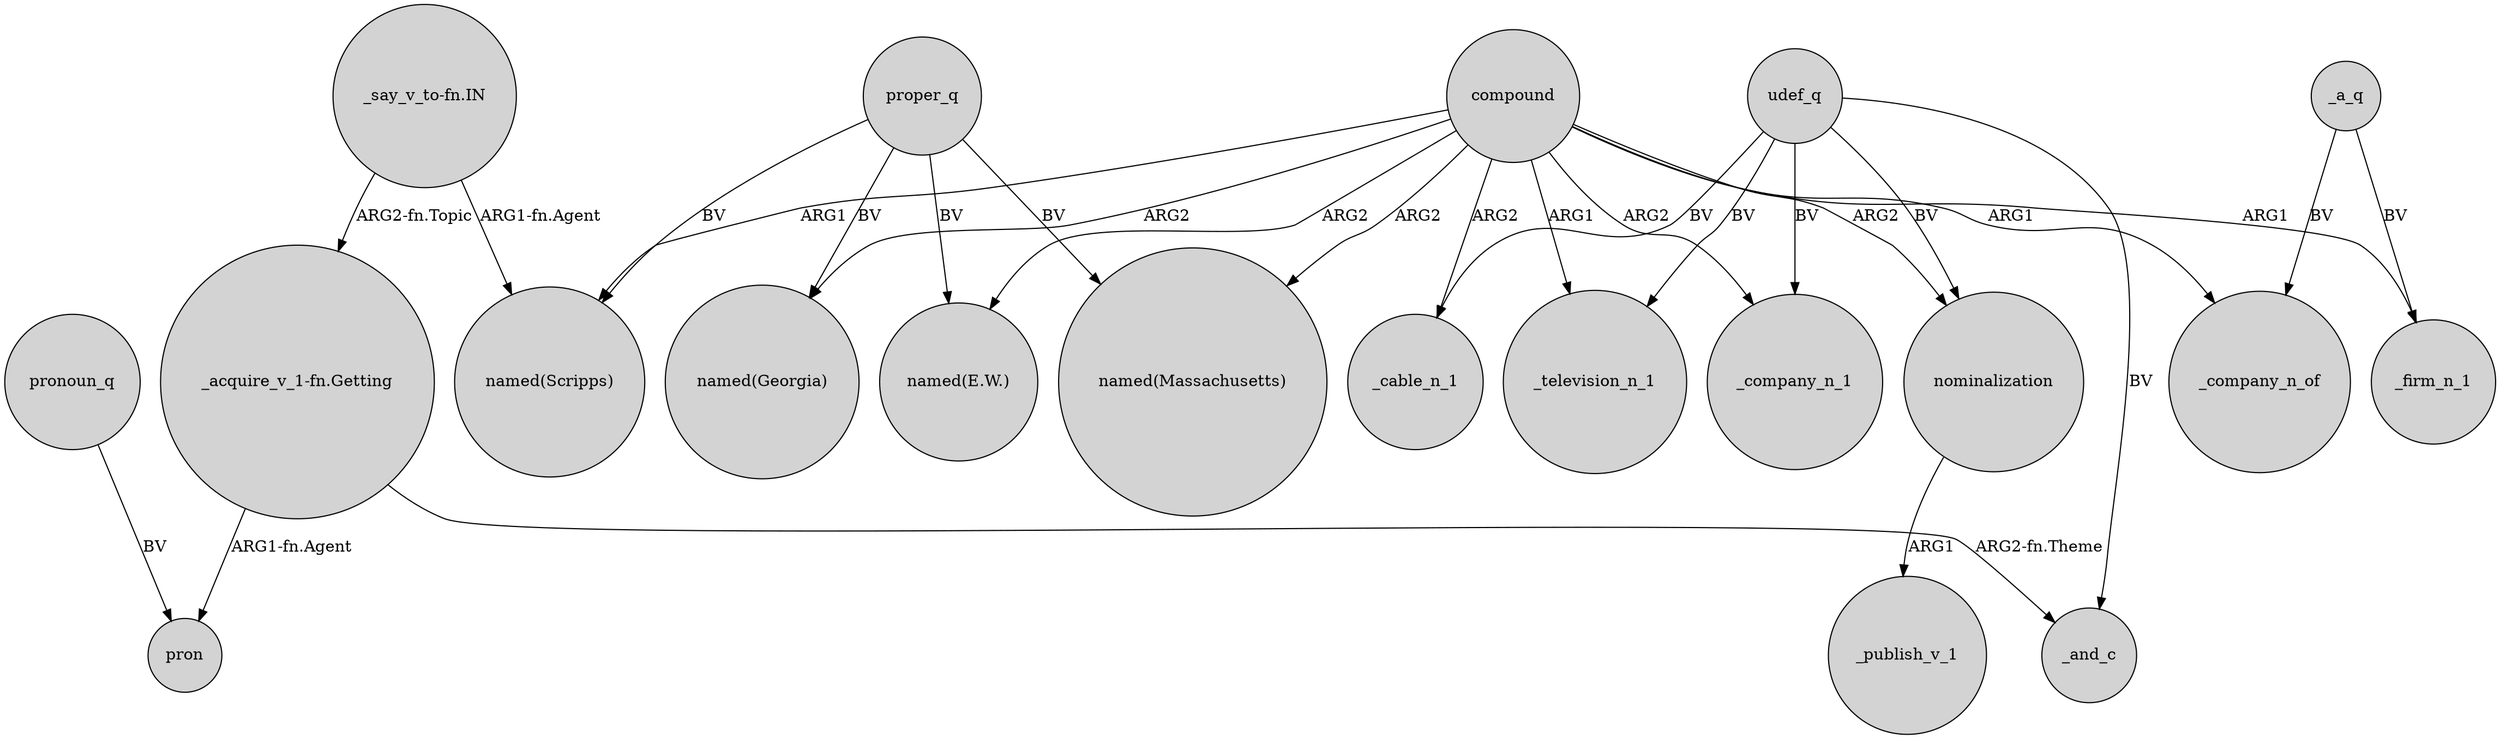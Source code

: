 digraph {
	node [shape=circle style=filled]
	"_say_v_to-fn.IN" -> "_acquire_v_1-fn.Getting" [label="ARG2-fn.Topic"]
	compound -> "named(Massachusetts)" [label=ARG2]
	compound -> "named(E.W.)" [label=ARG2]
	udef_q -> _television_n_1 [label=BV]
	"_say_v_to-fn.IN" -> "named(Scripps)" [label="ARG1-fn.Agent"]
	proper_q -> "named(Scripps)" [label=BV]
	compound -> _television_n_1 [label=ARG1]
	compound -> _company_n_1 [label=ARG2]
	_a_q -> _firm_n_1 [label=BV]
	compound -> "named(Georgia)" [label=ARG2]
	compound -> nominalization [label=ARG2]
	"_acquire_v_1-fn.Getting" -> pron [label="ARG1-fn.Agent"]
	proper_q -> "named(E.W.)" [label=BV]
	compound -> _company_n_of [label=ARG1]
	pronoun_q -> pron [label=BV]
	compound -> _cable_n_1 [label=ARG2]
	compound -> _firm_n_1 [label=ARG1]
	udef_q -> nominalization [label=BV]
	_a_q -> _company_n_of [label=BV]
	"_acquire_v_1-fn.Getting" -> _and_c [label="ARG2-fn.Theme"]
	udef_q -> _cable_n_1 [label=BV]
	proper_q -> "named(Massachusetts)" [label=BV]
	proper_q -> "named(Georgia)" [label=BV]
	compound -> "named(Scripps)" [label=ARG1]
	udef_q -> _and_c [label=BV]
	udef_q -> _company_n_1 [label=BV]
	nominalization -> _publish_v_1 [label=ARG1]
}
